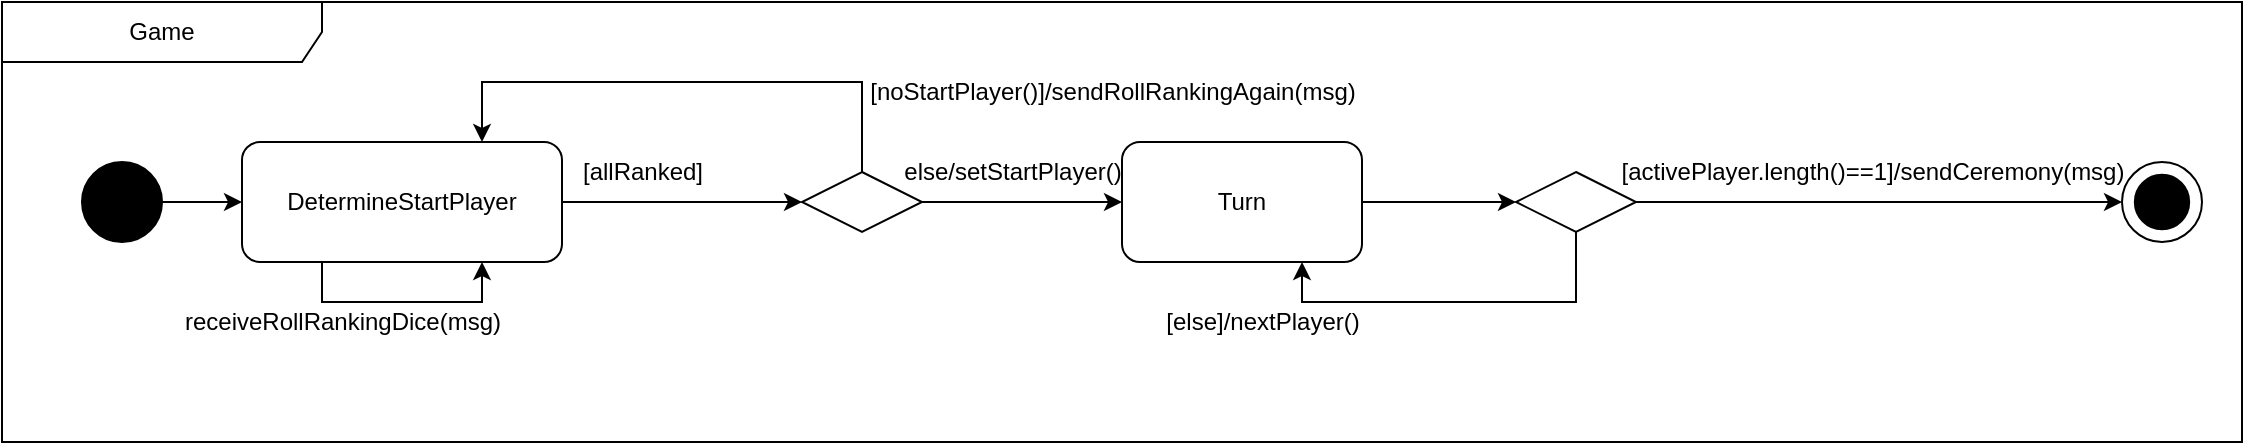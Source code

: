 <mxfile version="24.7.8">
  <diagram name="Seite-1" id="_FhfwWPEEb327AurBHt9">
    <mxGraphModel dx="696" dy="1561" grid="1" gridSize="10" guides="1" tooltips="1" connect="1" arrows="1" fold="1" page="1" pageScale="1" pageWidth="827" pageHeight="1169" math="0" shadow="0">
      <root>
        <mxCell id="0" />
        <mxCell id="1" parent="0" />
        <mxCell id="k95PY2nWM5OPC5JO4XKW-1" value="Game" style="shape=umlFrame;whiteSpace=wrap;html=1;pointerEvents=0;recursiveResize=0;container=1;collapsible=0;width=160;" parent="1" vertex="1">
          <mxGeometry y="-1000" width="1120" height="220" as="geometry" />
        </mxCell>
        <mxCell id="eliZ8mFGoB--I9PrsZmX-19" style="edgeStyle=orthogonalEdgeStyle;rounded=0;orthogonalLoop=1;jettySize=auto;html=1;exitX=1;exitY=0.5;exitDx=0;exitDy=0;entryX=0;entryY=0.5;entryDx=0;entryDy=0;" parent="k95PY2nWM5OPC5JO4XKW-1" source="eliZ8mFGoB--I9PrsZmX-1" target="eliZ8mFGoB--I9PrsZmX-6" edge="1">
          <mxGeometry relative="1" as="geometry" />
        </mxCell>
        <mxCell id="eliZ8mFGoB--I9PrsZmX-1" value="" style="ellipse;whiteSpace=wrap;html=1;aspect=fixed;fillColor=#000000;" parent="k95PY2nWM5OPC5JO4XKW-1" vertex="1">
          <mxGeometry x="40" y="80" width="40" height="40" as="geometry" />
        </mxCell>
        <mxCell id="eliZ8mFGoB--I9PrsZmX-2" value="" style="group" parent="k95PY2nWM5OPC5JO4XKW-1" vertex="1" connectable="0">
          <mxGeometry x="1060" y="80" width="40" height="40" as="geometry" />
        </mxCell>
        <mxCell id="eliZ8mFGoB--I9PrsZmX-3" value="" style="ellipse;whiteSpace=wrap;html=1;aspect=fixed;" parent="eliZ8mFGoB--I9PrsZmX-2" vertex="1">
          <mxGeometry width="40" height="40" as="geometry" />
        </mxCell>
        <mxCell id="eliZ8mFGoB--I9PrsZmX-4" value="" style="ellipse;whiteSpace=wrap;html=1;aspect=fixed;fillColor=#000000;" parent="eliZ8mFGoB--I9PrsZmX-2" vertex="1">
          <mxGeometry x="6.41" y="6.41" width="27.18" height="27.18" as="geometry" />
        </mxCell>
        <mxCell id="eliZ8mFGoB--I9PrsZmX-10" style="edgeStyle=orthogonalEdgeStyle;rounded=0;orthogonalLoop=1;jettySize=auto;html=1;entryX=0;entryY=0.5;entryDx=0;entryDy=0;" parent="k95PY2nWM5OPC5JO4XKW-1" source="eliZ8mFGoB--I9PrsZmX-5" target="eliZ8mFGoB--I9PrsZmX-3" edge="1">
          <mxGeometry relative="1" as="geometry" />
        </mxCell>
        <mxCell id="eliZ8mFGoB--I9PrsZmX-23" style="edgeStyle=orthogonalEdgeStyle;rounded=0;orthogonalLoop=1;jettySize=auto;html=1;exitX=0.5;exitY=1;exitDx=0;exitDy=0;entryX=0.75;entryY=1;entryDx=0;entryDy=0;" parent="k95PY2nWM5OPC5JO4XKW-1" source="eliZ8mFGoB--I9PrsZmX-5" target="eliZ8mFGoB--I9PrsZmX-22" edge="1">
          <mxGeometry relative="1" as="geometry" />
        </mxCell>
        <mxCell id="eliZ8mFGoB--I9PrsZmX-5" value="" style="rhombus;whiteSpace=wrap;html=1;" parent="k95PY2nWM5OPC5JO4XKW-1" vertex="1">
          <mxGeometry x="757" y="85" width="60" height="30" as="geometry" />
        </mxCell>
        <mxCell id="7XCZTxrc9T-j_pWy2e7I-2" style="edgeStyle=orthogonalEdgeStyle;rounded=0;orthogonalLoop=1;jettySize=auto;html=1;exitX=1;exitY=0.5;exitDx=0;exitDy=0;entryX=0;entryY=0.5;entryDx=0;entryDy=0;" edge="1" parent="k95PY2nWM5OPC5JO4XKW-1" source="eliZ8mFGoB--I9PrsZmX-6" target="7XCZTxrc9T-j_pWy2e7I-1">
          <mxGeometry relative="1" as="geometry" />
        </mxCell>
        <mxCell id="eliZ8mFGoB--I9PrsZmX-6" value="DetermineStartPlayer" style="rounded=1;whiteSpace=wrap;html=1;" parent="k95PY2nWM5OPC5JO4XKW-1" vertex="1">
          <mxGeometry x="120" y="70" width="160" height="60" as="geometry" />
        </mxCell>
        <mxCell id="eliZ8mFGoB--I9PrsZmX-11" value="[activePlayer.length()==1]/sendCeremony(msg)" style="text;html=1;align=center;verticalAlign=middle;resizable=0;points=[];autosize=1;strokeColor=none;fillColor=none;" parent="k95PY2nWM5OPC5JO4XKW-1" vertex="1">
          <mxGeometry x="800" y="70" width="270" height="30" as="geometry" />
        </mxCell>
        <mxCell id="eliZ8mFGoB--I9PrsZmX-14" style="edgeStyle=orthogonalEdgeStyle;rounded=0;orthogonalLoop=1;jettySize=auto;html=1;entryX=0;entryY=0.5;entryDx=0;entryDy=0;exitX=1;exitY=0.5;exitDx=0;exitDy=0;" parent="k95PY2nWM5OPC5JO4XKW-1" source="eliZ8mFGoB--I9PrsZmX-22" target="eliZ8mFGoB--I9PrsZmX-5" edge="1">
          <mxGeometry relative="1" as="geometry">
            <mxPoint x="700" y="95" as="sourcePoint" />
          </mxGeometry>
        </mxCell>
        <mxCell id="eliZ8mFGoB--I9PrsZmX-21" value="[else]/nextPlayer()" style="text;html=1;align=center;verticalAlign=middle;resizable=0;points=[];autosize=1;strokeColor=none;fillColor=none;" parent="k95PY2nWM5OPC5JO4XKW-1" vertex="1">
          <mxGeometry x="570" y="145" width="120" height="30" as="geometry" />
        </mxCell>
        <mxCell id="eliZ8mFGoB--I9PrsZmX-22" value="Turn" style="rounded=1;whiteSpace=wrap;html=1;" parent="k95PY2nWM5OPC5JO4XKW-1" vertex="1">
          <mxGeometry x="560" y="70" width="120" height="60" as="geometry" />
        </mxCell>
        <mxCell id="7XCZTxrc9T-j_pWy2e7I-3" style="edgeStyle=orthogonalEdgeStyle;rounded=0;orthogonalLoop=1;jettySize=auto;html=1;exitX=1;exitY=0.5;exitDx=0;exitDy=0;entryX=0;entryY=0.5;entryDx=0;entryDy=0;" edge="1" parent="k95PY2nWM5OPC5JO4XKW-1" source="7XCZTxrc9T-j_pWy2e7I-1" target="eliZ8mFGoB--I9PrsZmX-22">
          <mxGeometry relative="1" as="geometry" />
        </mxCell>
        <mxCell id="7XCZTxrc9T-j_pWy2e7I-6" style="edgeStyle=orthogonalEdgeStyle;rounded=0;orthogonalLoop=1;jettySize=auto;html=1;exitX=0.5;exitY=0;exitDx=0;exitDy=0;entryX=0.75;entryY=0;entryDx=0;entryDy=0;" edge="1" parent="k95PY2nWM5OPC5JO4XKW-1" source="7XCZTxrc9T-j_pWy2e7I-1" target="eliZ8mFGoB--I9PrsZmX-6">
          <mxGeometry relative="1" as="geometry">
            <Array as="points">
              <mxPoint x="430" y="40" />
              <mxPoint x="240" y="40" />
            </Array>
          </mxGeometry>
        </mxCell>
        <mxCell id="7XCZTxrc9T-j_pWy2e7I-1" value="" style="rhombus;whiteSpace=wrap;html=1;" vertex="1" parent="k95PY2nWM5OPC5JO4XKW-1">
          <mxGeometry x="400" y="85" width="60" height="30" as="geometry" />
        </mxCell>
        <mxCell id="7XCZTxrc9T-j_pWy2e7I-4" style="edgeStyle=orthogonalEdgeStyle;rounded=0;orthogonalLoop=1;jettySize=auto;html=1;exitX=0.25;exitY=1;exitDx=0;exitDy=0;entryX=0.75;entryY=1;entryDx=0;entryDy=0;" edge="1" parent="k95PY2nWM5OPC5JO4XKW-1" source="eliZ8mFGoB--I9PrsZmX-6" target="eliZ8mFGoB--I9PrsZmX-6">
          <mxGeometry relative="1" as="geometry" />
        </mxCell>
        <mxCell id="7XCZTxrc9T-j_pWy2e7I-5" value="receiveRollRankingDice(msg)" style="text;html=1;align=center;verticalAlign=middle;resizable=0;points=[];autosize=1;strokeColor=none;fillColor=none;" vertex="1" parent="k95PY2nWM5OPC5JO4XKW-1">
          <mxGeometry x="80" y="145" width="180" height="30" as="geometry" />
        </mxCell>
        <mxCell id="7XCZTxrc9T-j_pWy2e7I-7" value="else/setStartPlayer()" style="text;html=1;align=center;verticalAlign=middle;resizable=0;points=[];autosize=1;strokeColor=none;fillColor=none;" vertex="1" parent="k95PY2nWM5OPC5JO4XKW-1">
          <mxGeometry x="440" y="70" width="130" height="30" as="geometry" />
        </mxCell>
        <mxCell id="7XCZTxrc9T-j_pWy2e7I-8" value="[noStartPlayer()]/sendRollRankingAgain(msg)" style="text;html=1;align=center;verticalAlign=middle;resizable=0;points=[];autosize=1;strokeColor=none;fillColor=none;" vertex="1" parent="k95PY2nWM5OPC5JO4XKW-1">
          <mxGeometry x="420" y="30" width="270" height="30" as="geometry" />
        </mxCell>
        <mxCell id="7XCZTxrc9T-j_pWy2e7I-9" value="[allRanked]" style="text;html=1;align=center;verticalAlign=middle;resizable=0;points=[];autosize=1;strokeColor=none;fillColor=none;" vertex="1" parent="k95PY2nWM5OPC5JO4XKW-1">
          <mxGeometry x="280" y="70" width="80" height="30" as="geometry" />
        </mxCell>
      </root>
    </mxGraphModel>
  </diagram>
</mxfile>
